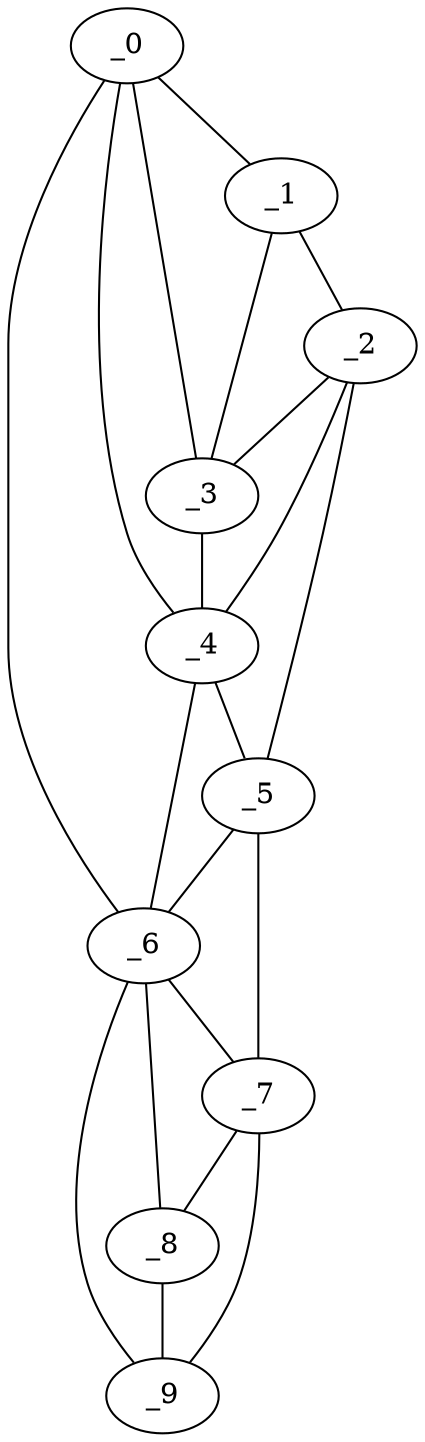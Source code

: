 graph "obj75__210.gxl" {
	_0	 [x=44,
		y=41];
	_1	 [x=50,
		y=24];
	_0 -- _1	 [valence=1];
	_3	 [x=57,
		y=34];
	_0 -- _3	 [valence=2];
	_4	 [x=63,
		y=37];
	_0 -- _4	 [valence=2];
	_6	 [x=75,
		y=62];
	_0 -- _6	 [valence=1];
	_2	 [x=52,
		y=19];
	_1 -- _2	 [valence=1];
	_1 -- _3	 [valence=2];
	_2 -- _3	 [valence=2];
	_2 -- _4	 [valence=2];
	_5	 [x=73,
		y=43];
	_2 -- _5	 [valence=1];
	_3 -- _4	 [valence=2];
	_4 -- _5	 [valence=1];
	_4 -- _6	 [valence=2];
	_5 -- _6	 [valence=2];
	_7	 [x=79,
		y=50];
	_5 -- _7	 [valence=1];
	_6 -- _7	 [valence=1];
	_8	 [x=88,
		y=63];
	_6 -- _8	 [valence=2];
	_9	 [x=97,
		y=73];
	_6 -- _9	 [valence=1];
	_7 -- _8	 [valence=2];
	_7 -- _9	 [valence=1];
	_8 -- _9	 [valence=1];
}
